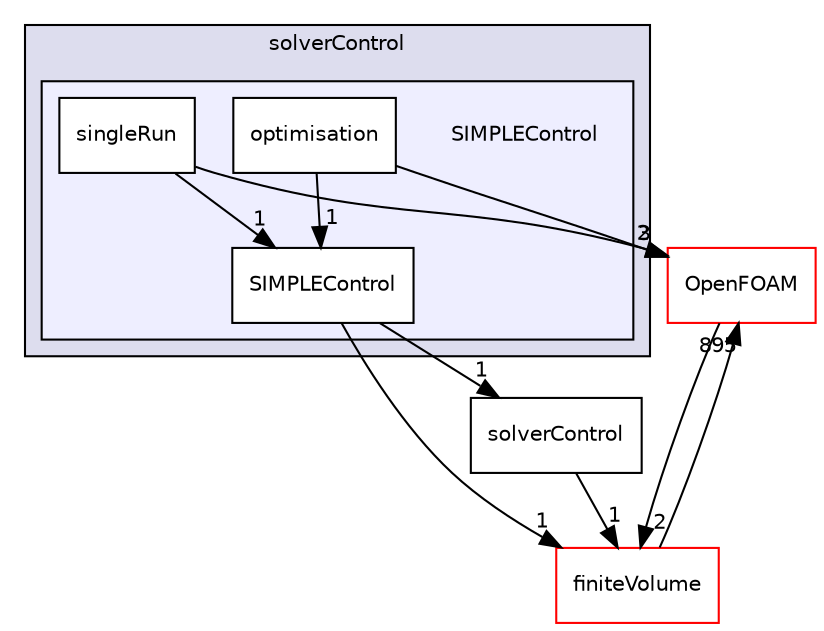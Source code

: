 digraph "src/optimisation/adjointOptimisation/adjoint/solvers/solverControl/SIMPLEControl" {
  bgcolor=transparent;
  compound=true
  node [ fontsize="10", fontname="Helvetica"];
  edge [ labelfontsize="10", labelfontname="Helvetica"];
  subgraph clusterdir_54e2bdabc2921f49c73b33c8cf47c961 {
    graph [ bgcolor="#ddddee", pencolor="black", label="solverControl" fontname="Helvetica", fontsize="10", URL="dir_54e2bdabc2921f49c73b33c8cf47c961.html"]
  subgraph clusterdir_ecf406ef7f8ca5419358fd512340fb34 {
    graph [ bgcolor="#eeeeff", pencolor="black", label="" URL="dir_ecf406ef7f8ca5419358fd512340fb34.html"];
    dir_ecf406ef7f8ca5419358fd512340fb34 [shape=plaintext label="SIMPLEControl"];
    dir_e37d84579dfbc760585cea1f80ccb2fb [shape=box label="optimisation" color="black" fillcolor="white" style="filled" URL="dir_e37d84579dfbc760585cea1f80ccb2fb.html"];
    dir_4a9076ca332766da9cc226d19900520a [shape=box label="SIMPLEControl" color="black" fillcolor="white" style="filled" URL="dir_4a9076ca332766da9cc226d19900520a.html"];
    dir_d0693199c904bc8d6b4ca61014508f53 [shape=box label="singleRun" color="black" fillcolor="white" style="filled" URL="dir_d0693199c904bc8d6b4ca61014508f53.html"];
  }
  }
  dir_9bd15774b555cf7259a6fa18f99fe99b [shape=box label="finiteVolume" color="red" URL="dir_9bd15774b555cf7259a6fa18f99fe99b.html"];
  dir_c5473ff19b20e6ec4dfe5c310b3778a8 [shape=box label="OpenFOAM" color="red" URL="dir_c5473ff19b20e6ec4dfe5c310b3778a8.html"];
  dir_e81d89f91bfba3766c2179154dd784ad [shape=box label="solverControl" URL="dir_e81d89f91bfba3766c2179154dd784ad.html"];
  dir_9bd15774b555cf7259a6fa18f99fe99b->dir_c5473ff19b20e6ec4dfe5c310b3778a8 [headlabel="895", labeldistance=1.5 headhref="dir_000814_002151.html"];
  dir_d0693199c904bc8d6b4ca61014508f53->dir_c5473ff19b20e6ec4dfe5c310b3778a8 [headlabel="2", labeldistance=1.5 headhref="dir_002913_002151.html"];
  dir_d0693199c904bc8d6b4ca61014508f53->dir_4a9076ca332766da9cc226d19900520a [headlabel="1", labeldistance=1.5 headhref="dir_002913_002912.html"];
  dir_e37d84579dfbc760585cea1f80ccb2fb->dir_c5473ff19b20e6ec4dfe5c310b3778a8 [headlabel="3", labeldistance=1.5 headhref="dir_002911_002151.html"];
  dir_e37d84579dfbc760585cea1f80ccb2fb->dir_4a9076ca332766da9cc226d19900520a [headlabel="1", labeldistance=1.5 headhref="dir_002911_002912.html"];
  dir_c5473ff19b20e6ec4dfe5c310b3778a8->dir_9bd15774b555cf7259a6fa18f99fe99b [headlabel="2", labeldistance=1.5 headhref="dir_002151_000814.html"];
  dir_4a9076ca332766da9cc226d19900520a->dir_9bd15774b555cf7259a6fa18f99fe99b [headlabel="1", labeldistance=1.5 headhref="dir_002912_000814.html"];
  dir_4a9076ca332766da9cc226d19900520a->dir_e81d89f91bfba3766c2179154dd784ad [headlabel="1", labeldistance=1.5 headhref="dir_002912_002914.html"];
  dir_e81d89f91bfba3766c2179154dd784ad->dir_9bd15774b555cf7259a6fa18f99fe99b [headlabel="1", labeldistance=1.5 headhref="dir_002914_000814.html"];
}
